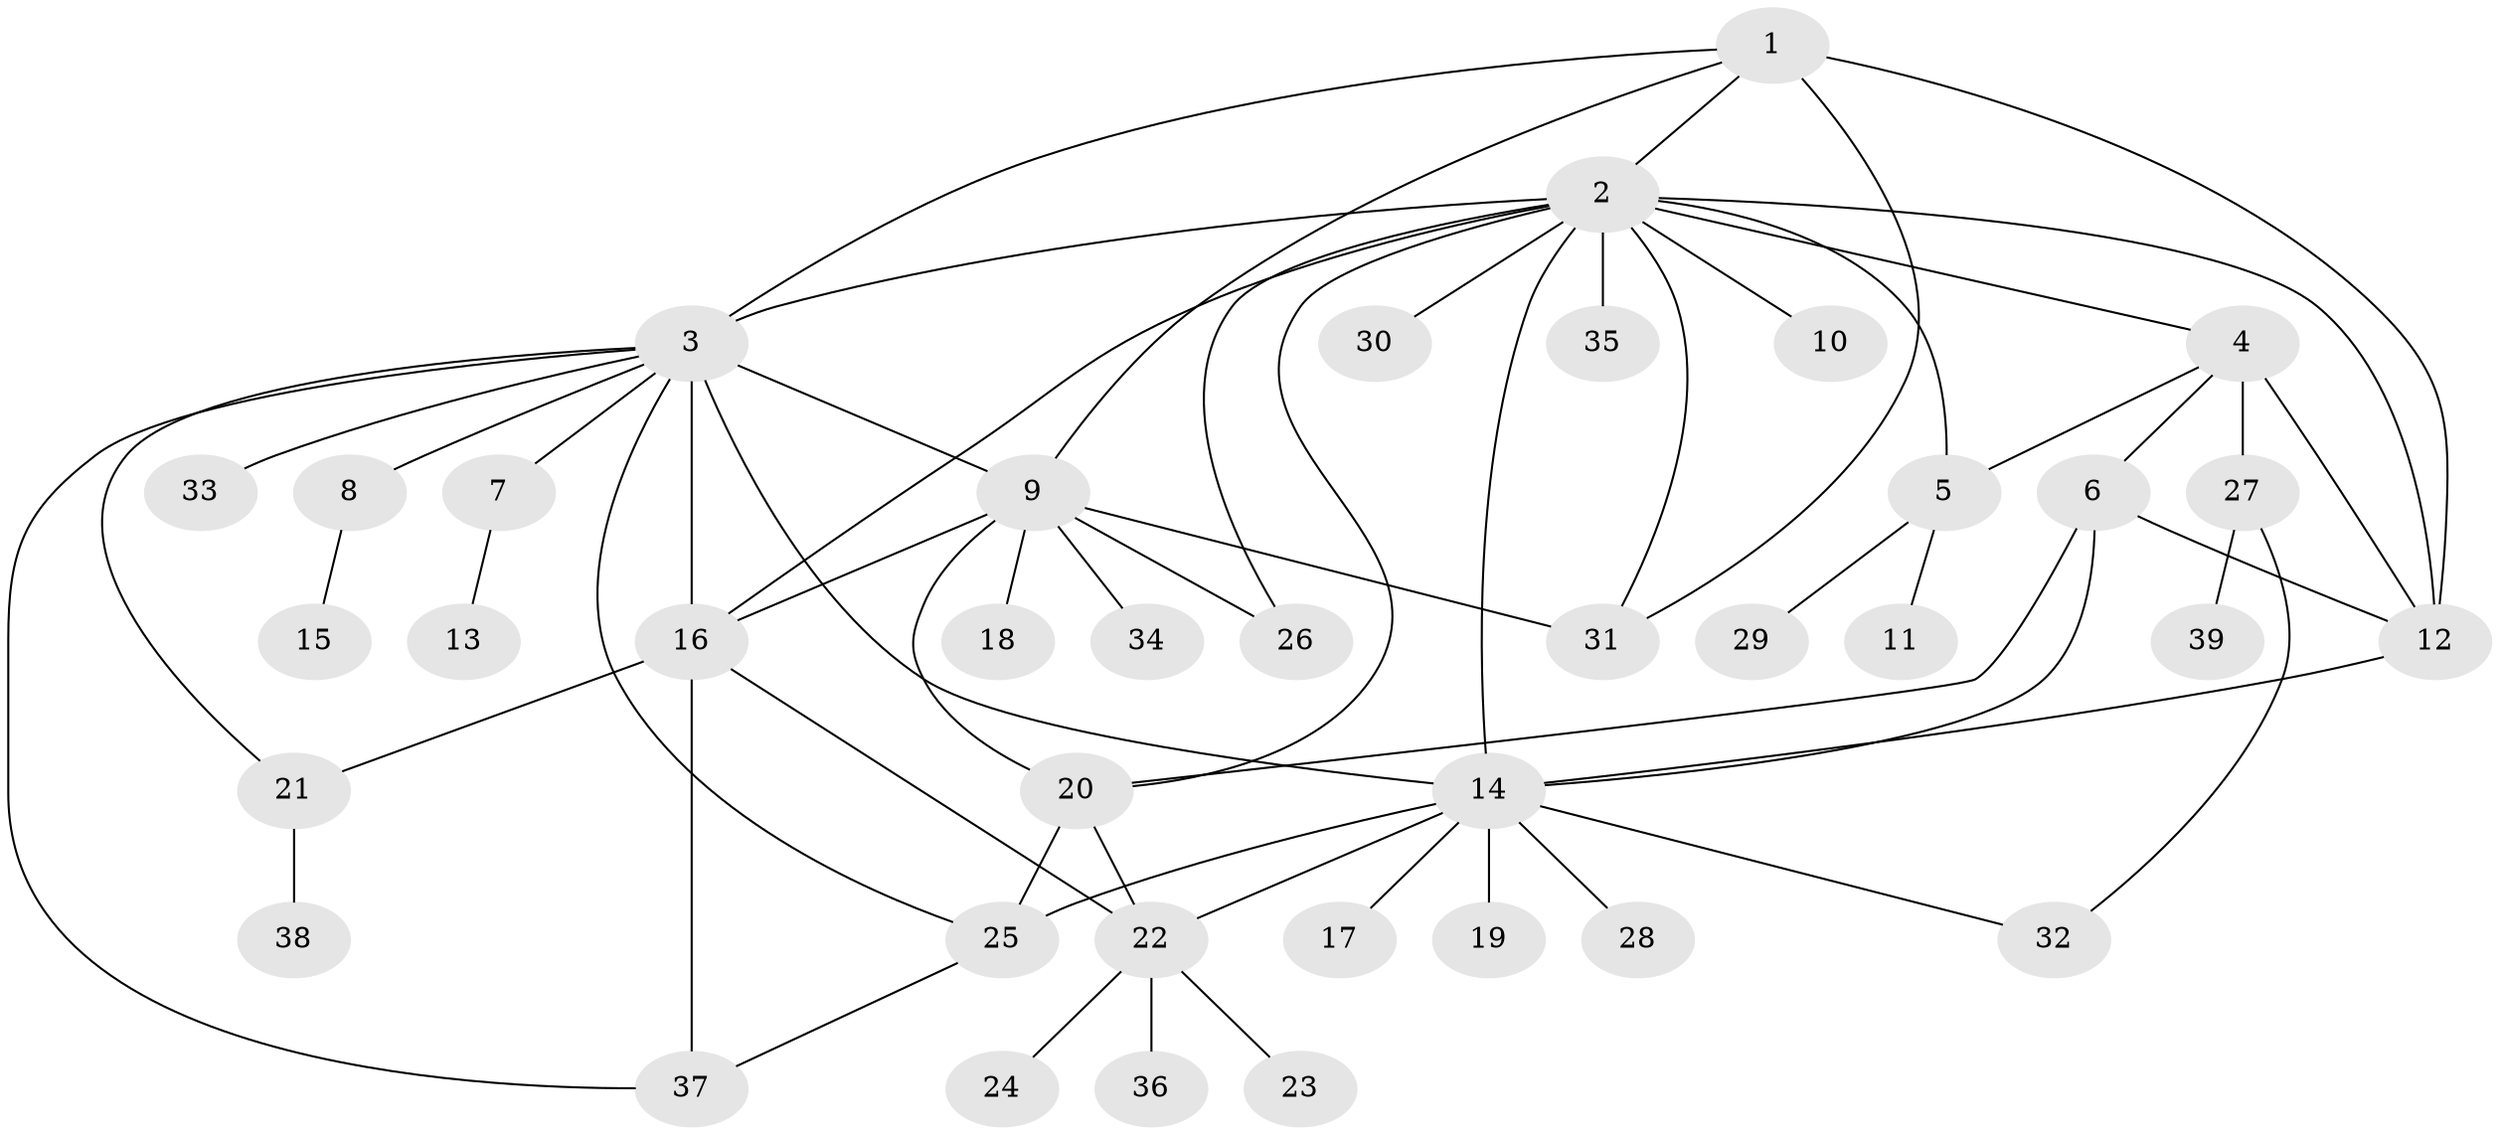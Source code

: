 // original degree distribution, {6: 0.025974025974025976, 15: 0.012987012987012988, 23: 0.012987012987012988, 3: 0.16883116883116883, 5: 0.025974025974025976, 10: 0.012987012987012988, 1: 0.4805194805194805, 2: 0.16883116883116883, 11: 0.012987012987012988, 4: 0.06493506493506493, 7: 0.012987012987012988}
// Generated by graph-tools (version 1.1) at 2025/35/03/09/25 02:35:42]
// undirected, 39 vertices, 62 edges
graph export_dot {
graph [start="1"]
  node [color=gray90,style=filled];
  1;
  2;
  3;
  4;
  5;
  6;
  7;
  8;
  9;
  10;
  11;
  12;
  13;
  14;
  15;
  16;
  17;
  18;
  19;
  20;
  21;
  22;
  23;
  24;
  25;
  26;
  27;
  28;
  29;
  30;
  31;
  32;
  33;
  34;
  35;
  36;
  37;
  38;
  39;
  1 -- 2 [weight=1.0];
  1 -- 3 [weight=1.0];
  1 -- 9 [weight=1.0];
  1 -- 12 [weight=2.0];
  1 -- 31 [weight=1.0];
  2 -- 3 [weight=1.0];
  2 -- 4 [weight=1.0];
  2 -- 5 [weight=1.0];
  2 -- 10 [weight=1.0];
  2 -- 12 [weight=1.0];
  2 -- 14 [weight=1.0];
  2 -- 16 [weight=1.0];
  2 -- 20 [weight=1.0];
  2 -- 26 [weight=1.0];
  2 -- 30 [weight=1.0];
  2 -- 31 [weight=1.0];
  2 -- 35 [weight=1.0];
  3 -- 7 [weight=1.0];
  3 -- 8 [weight=1.0];
  3 -- 9 [weight=1.0];
  3 -- 14 [weight=1.0];
  3 -- 16 [weight=10.0];
  3 -- 21 [weight=1.0];
  3 -- 25 [weight=1.0];
  3 -- 33 [weight=1.0];
  3 -- 37 [weight=1.0];
  4 -- 5 [weight=1.0];
  4 -- 6 [weight=1.0];
  4 -- 12 [weight=3.0];
  4 -- 27 [weight=1.0];
  5 -- 11 [weight=1.0];
  5 -- 29 [weight=1.0];
  6 -- 12 [weight=2.0];
  6 -- 14 [weight=1.0];
  6 -- 20 [weight=1.0];
  7 -- 13 [weight=1.0];
  8 -- 15 [weight=1.0];
  9 -- 16 [weight=1.0];
  9 -- 18 [weight=1.0];
  9 -- 20 [weight=1.0];
  9 -- 26 [weight=1.0];
  9 -- 31 [weight=1.0];
  9 -- 34 [weight=1.0];
  12 -- 14 [weight=1.0];
  14 -- 17 [weight=1.0];
  14 -- 19 [weight=1.0];
  14 -- 22 [weight=1.0];
  14 -- 25 [weight=1.0];
  14 -- 28 [weight=1.0];
  14 -- 32 [weight=1.0];
  16 -- 21 [weight=1.0];
  16 -- 22 [weight=1.0];
  16 -- 37 [weight=1.0];
  20 -- 22 [weight=1.0];
  20 -- 25 [weight=2.0];
  21 -- 38 [weight=1.0];
  22 -- 23 [weight=1.0];
  22 -- 24 [weight=1.0];
  22 -- 36 [weight=1.0];
  25 -- 37 [weight=1.0];
  27 -- 32 [weight=1.0];
  27 -- 39 [weight=1.0];
}
